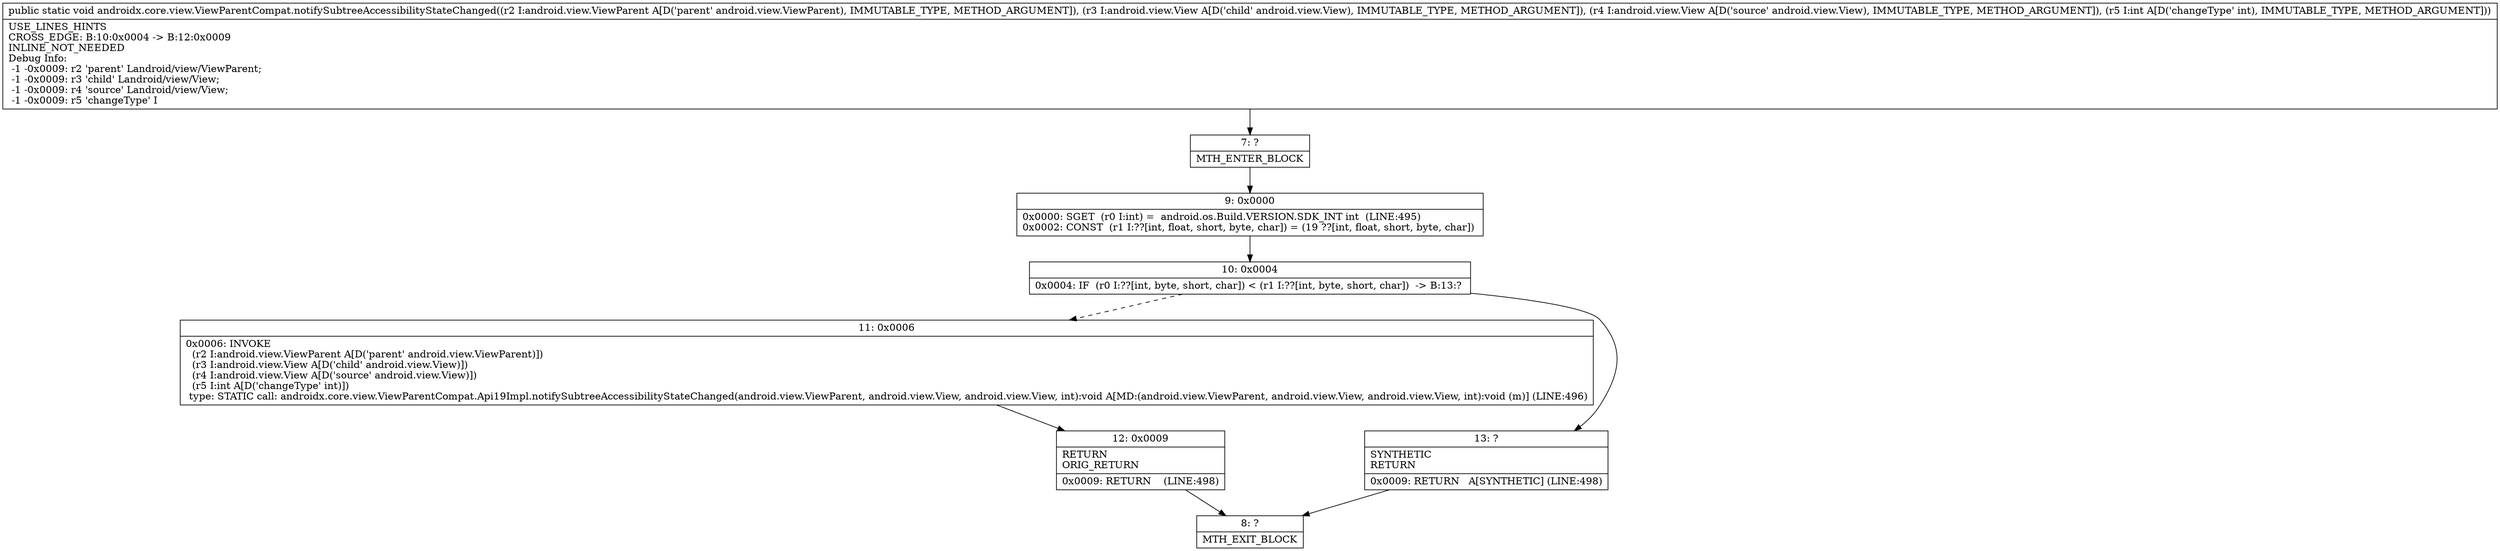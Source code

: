 digraph "CFG forandroidx.core.view.ViewParentCompat.notifySubtreeAccessibilityStateChanged(Landroid\/view\/ViewParent;Landroid\/view\/View;Landroid\/view\/View;I)V" {
Node_7 [shape=record,label="{7\:\ ?|MTH_ENTER_BLOCK\l}"];
Node_9 [shape=record,label="{9\:\ 0x0000|0x0000: SGET  (r0 I:int) =  android.os.Build.VERSION.SDK_INT int  (LINE:495)\l0x0002: CONST  (r1 I:??[int, float, short, byte, char]) = (19 ??[int, float, short, byte, char]) \l}"];
Node_10 [shape=record,label="{10\:\ 0x0004|0x0004: IF  (r0 I:??[int, byte, short, char]) \< (r1 I:??[int, byte, short, char])  \-\> B:13:? \l}"];
Node_11 [shape=record,label="{11\:\ 0x0006|0x0006: INVOKE  \l  (r2 I:android.view.ViewParent A[D('parent' android.view.ViewParent)])\l  (r3 I:android.view.View A[D('child' android.view.View)])\l  (r4 I:android.view.View A[D('source' android.view.View)])\l  (r5 I:int A[D('changeType' int)])\l type: STATIC call: androidx.core.view.ViewParentCompat.Api19Impl.notifySubtreeAccessibilityStateChanged(android.view.ViewParent, android.view.View, android.view.View, int):void A[MD:(android.view.ViewParent, android.view.View, android.view.View, int):void (m)] (LINE:496)\l}"];
Node_12 [shape=record,label="{12\:\ 0x0009|RETURN\lORIG_RETURN\l|0x0009: RETURN    (LINE:498)\l}"];
Node_8 [shape=record,label="{8\:\ ?|MTH_EXIT_BLOCK\l}"];
Node_13 [shape=record,label="{13\:\ ?|SYNTHETIC\lRETURN\l|0x0009: RETURN   A[SYNTHETIC] (LINE:498)\l}"];
MethodNode[shape=record,label="{public static void androidx.core.view.ViewParentCompat.notifySubtreeAccessibilityStateChanged((r2 I:android.view.ViewParent A[D('parent' android.view.ViewParent), IMMUTABLE_TYPE, METHOD_ARGUMENT]), (r3 I:android.view.View A[D('child' android.view.View), IMMUTABLE_TYPE, METHOD_ARGUMENT]), (r4 I:android.view.View A[D('source' android.view.View), IMMUTABLE_TYPE, METHOD_ARGUMENT]), (r5 I:int A[D('changeType' int), IMMUTABLE_TYPE, METHOD_ARGUMENT]))  | USE_LINES_HINTS\lCROSS_EDGE: B:10:0x0004 \-\> B:12:0x0009\lINLINE_NOT_NEEDED\lDebug Info:\l  \-1 \-0x0009: r2 'parent' Landroid\/view\/ViewParent;\l  \-1 \-0x0009: r3 'child' Landroid\/view\/View;\l  \-1 \-0x0009: r4 'source' Landroid\/view\/View;\l  \-1 \-0x0009: r5 'changeType' I\l}"];
MethodNode -> Node_7;Node_7 -> Node_9;
Node_9 -> Node_10;
Node_10 -> Node_11[style=dashed];
Node_10 -> Node_13;
Node_11 -> Node_12;
Node_12 -> Node_8;
Node_13 -> Node_8;
}

